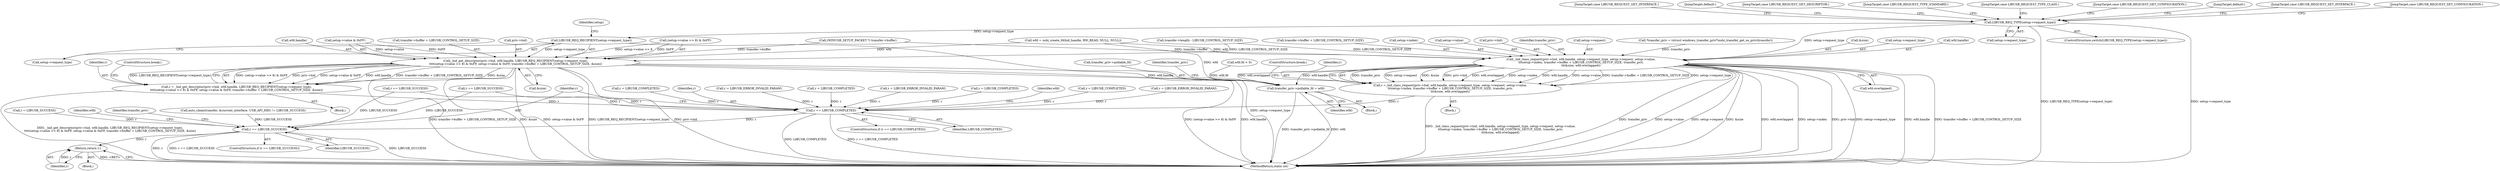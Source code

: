 digraph "1_Chrome_ac149a8d4371c0e01e0934fdd57b09e86f96b5b9_25@pointer" {
"1000239" [label="(Call,LIBUSB_REQ_TYPE(setup->request_type))"];
"1000260" [label="(Call,LIBUSB_REQ_RECIPIENT(setup->request_type))"];
"1000253" [label="(Call,_hid_get_descriptor(priv->hid, wfd.handle, LIBUSB_REQ_RECIPIENT(setup->request_type),\n\t\t\t\t(setup->value >> 8) & 0xFF, setup->value & 0xFF, transfer->buffer + LIBUSB_CONTROL_SETUP_SIZE, &size))"];
"1000251" [label="(Call,r = _hid_get_descriptor(priv->hid, wfd.handle, LIBUSB_REQ_RECIPIENT(setup->request_type),\n\t\t\t\t(setup->value >> 8) & 0xFF, setup->value & 0xFF, transfer->buffer + LIBUSB_CONTROL_SETUP_SIZE, &size))"];
"1000430" [label="(Call,r == LIBUSB_COMPLETED)"];
"1000454" [label="(Call,r == LIBUSB_SUCCESS)"];
"1000475" [label="(Return,return r;)"];
"1000458" [label="(Call,transfer_priv->pollable_fd = wfd)"];
"1000390" [label="(Call,_hid_class_request(priv->hid, wfd.handle, setup->request_type, setup->request, setup->value,\n\t\t\tsetup->index, transfer->buffer + LIBUSB_CONTROL_SETUP_SIZE, transfer_priv,\n\t\t\t&size, wfd.overlapped))"];
"1000388" [label="(Call,r =_hid_class_request(priv->hid, wfd.handle, setup->request_type, setup->request, setup->value,\n\t\t\tsetup->index, transfer->buffer + LIBUSB_CONTROL_SETUP_SIZE, transfer_priv,\n\t\t\t&size, wfd.overlapped))"];
"1000283" [label="(ControlStructure,break;)"];
"1000294" [label="(Call,r == LIBUSB_SUCCESS)"];
"1000465" [label="(Identifier,transfer_priv)"];
"1000400" [label="(Call,setup->request)"];
"1000338" [label="(JumpTarget,case LIBUSB_REQUEST_GET_INTERFACE:)"];
"1000267" [label="(Identifier,setup)"];
"1000388" [label="(Call,r =_hid_class_request(priv->hid, wfd.handle, setup->request_type, setup->request, setup->value,\n\t\t\tsetup->index, transfer->buffer + LIBUSB_CONTROL_SETUP_SIZE, transfer_priv,\n\t\t\t&size, wfd.overlapped))"];
"1000409" [label="(Call,transfer->buffer + LIBUSB_CONTROL_SETUP_SIZE)"];
"1000378" [label="(JumpTarget,default:)"];
"1000239" [label="(Call,LIBUSB_REQ_TYPE(setup->request_type))"];
"1000477" [label="(MethodReturn,static int)"];
"1000254" [label="(Call,priv->hid)"];
"1000455" [label="(Identifier,r)"];
"1000476" [label="(Identifier,r)"];
"1000454" [label="(Call,r == LIBUSB_SUCCESS)"];
"1000420" [label="(ControlStructure,break;)"];
"1000200" [label="(Call,auto_claim(transfer, &current_interface, USB_API_HID) != LIBUSB_SUCCESS)"];
"1000389" [label="(Identifier,r)"];
"1000252" [label="(Identifier,r)"];
"1000390" [label="(Call,_hid_class_request(priv->hid, wfd.handle, setup->request_type, setup->request, setup->value,\n\t\t\tsetup->index, transfer->buffer + LIBUSB_CONTROL_SETUP_SIZE, transfer_priv,\n\t\t\t&size, wfd.overlapped))"];
"1000264" [label="(Call,(setup->value >> 8) & 0xFF)"];
"1000458" [label="(Call,transfer_priv->pollable_fd = wfd)"];
"1000406" [label="(Call,setup->index)"];
"1000253" [label="(Call,_hid_get_descriptor(priv->hid, wfd.handle, LIBUSB_REQ_RECIPIENT(setup->request_type),\n\t\t\t\t(setup->value >> 8) & 0xFF, setup->value & 0xFF, transfer->buffer + LIBUSB_CONTROL_SETUP_SIZE, &size))"];
"1000230" [label="(Call,wfd.fd < 0)"];
"1000257" [label="(Call,wfd.handle)"];
"1000429" [label="(ControlStructure,if (r == LIBUSB_COMPLETED))"];
"1000459" [label="(Call,transfer_priv->pollable_fd)"];
"1000261" [label="(Call,setup->request_type)"];
"1000251" [label="(Call,r = _hid_get_descriptor(priv->hid, wfd.handle, LIBUSB_REQ_RECIPIENT(setup->request_type),\n\t\t\t\t(setup->value >> 8) & 0xFF, setup->value & 0xFF, transfer->buffer + LIBUSB_CONTROL_SETUP_SIZE, &size))"];
"1000110" [label="(Call,*transfer_priv = (struct windows_transfer_priv*)usbi_transfer_get_os_priv(itransfer))"];
"1000453" [label="(ControlStructure,if (r == LIBUSB_SUCCESS))"];
"1000250" [label="(JumpTarget,case LIBUSB_REQUEST_GET_DESCRIPTOR:)"];
"1000240" [label="(Call,setup->request_type)"];
"1000417" [label="(Call,wfd.overlapped)"];
"1000415" [label="(Call,&size)"];
"1000475" [label="(Return,return r;)"];
"1000457" [label="(Block,)"];
"1000144" [label="(Call,(WINUSB_SETUP_PACKET *) transfer->buffer)"];
"1000281" [label="(Call,&size)"];
"1000397" [label="(Call,setup->request_type)"];
"1000374" [label="(Call,r = LIBUSB_COMPLETED)"];
"1000244" [label="(JumpTarget,case LIBUSB_REQUEST_TYPE_STANDARD:)"];
"1000249" [label="(Block,)"];
"1000431" [label="(Identifier,r)"];
"1000370" [label="(Call,r == LIBUSB_SUCCESS)"];
"1000382" [label="(Call,r = LIBUSB_ERROR_INVALID_PARAM)"];
"1000103" [label="(Block,)"];
"1000351" [label="(Call,r = LIBUSB_COMPLETED)"];
"1000432" [label="(Identifier,LIBUSB_COMPLETED)"];
"1000387" [label="(JumpTarget,case LIBUSB_REQUEST_TYPE_CLASS:)"];
"1000425" [label="(Call,r = LIBUSB_ERROR_INVALID_PARAM)"];
"1000260" [label="(Call,LIBUSB_REQ_RECIPIENT(setup->request_type))"];
"1000284" [label="(JumpTarget,case LIBUSB_REQUEST_GET_CONFIGURATION:)"];
"1000326" [label="(Call,r = LIBUSB_COMPLETED)"];
"1000175" [label="(Call,transfer->length - LIBUSB_CONTROL_SETUP_SIZE)"];
"1000437" [label="(Identifier,wfd)"];
"1000271" [label="(Call,setup->value & 0xFF)"];
"1000456" [label="(Identifier,LIBUSB_SUCCESS)"];
"1000238" [label="(ControlStructure,switch(LIBUSB_REQ_TYPE(setup->request_type)))"];
"1000312" [label="(Call,r = LIBUSB_COMPLETED)"];
"1000450" [label="(Call,r = LIBUSB_SUCCESS)"];
"1000243" [label="(Block,)"];
"1000430" [label="(Call,r == LIBUSB_COMPLETED)"];
"1000421" [label="(JumpTarget,default:)"];
"1000334" [label="(Call,r = LIBUSB_ERROR_INVALID_PARAM)"];
"1000355" [label="(JumpTarget,case LIBUSB_REQUEST_SET_INTERFACE:)"];
"1000474" [label="(Identifier,wfd)"];
"1000462" [label="(Identifier,wfd)"];
"1000394" [label="(Call,wfd.handle)"];
"1000316" [label="(JumpTarget,case LIBUSB_REQUEST_SET_CONFIGURATION:)"];
"1000222" [label="(Call,wfd = usbi_create_fd(hid_handle, RW_READ, NULL, NULL))"];
"1000276" [label="(Call,transfer->buffer + LIBUSB_CONTROL_SETUP_SIZE)"];
"1000403" [label="(Call,setup->value)"];
"1000391" [label="(Call,priv->hid)"];
"1000460" [label="(Identifier,transfer_priv)"];
"1000414" [label="(Identifier,transfer_priv)"];
"1000239" -> "1000238"  [label="AST: "];
"1000239" -> "1000240"  [label="CFG: "];
"1000240" -> "1000239"  [label="AST: "];
"1000244" -> "1000239"  [label="CFG: "];
"1000250" -> "1000239"  [label="CFG: "];
"1000284" -> "1000239"  [label="CFG: "];
"1000316" -> "1000239"  [label="CFG: "];
"1000338" -> "1000239"  [label="CFG: "];
"1000355" -> "1000239"  [label="CFG: "];
"1000378" -> "1000239"  [label="CFG: "];
"1000387" -> "1000239"  [label="CFG: "];
"1000421" -> "1000239"  [label="CFG: "];
"1000239" -> "1000477"  [label="DDG: LIBUSB_REQ_TYPE(setup->request_type)"];
"1000239" -> "1000477"  [label="DDG: setup->request_type"];
"1000239" -> "1000260"  [label="DDG: setup->request_type"];
"1000239" -> "1000390"  [label="DDG: setup->request_type"];
"1000260" -> "1000253"  [label="AST: "];
"1000260" -> "1000261"  [label="CFG: "];
"1000261" -> "1000260"  [label="AST: "];
"1000267" -> "1000260"  [label="CFG: "];
"1000260" -> "1000477"  [label="DDG: setup->request_type"];
"1000260" -> "1000253"  [label="DDG: setup->request_type"];
"1000253" -> "1000251"  [label="AST: "];
"1000253" -> "1000281"  [label="CFG: "];
"1000254" -> "1000253"  [label="AST: "];
"1000257" -> "1000253"  [label="AST: "];
"1000264" -> "1000253"  [label="AST: "];
"1000271" -> "1000253"  [label="AST: "];
"1000276" -> "1000253"  [label="AST: "];
"1000281" -> "1000253"  [label="AST: "];
"1000251" -> "1000253"  [label="CFG: "];
"1000253" -> "1000477"  [label="DDG: LIBUSB_REQ_RECIPIENT(setup->request_type)"];
"1000253" -> "1000477"  [label="DDG: priv->hid"];
"1000253" -> "1000477"  [label="DDG: (setup->value >> 8) & 0xFF"];
"1000253" -> "1000477"  [label="DDG: transfer->buffer + LIBUSB_CONTROL_SETUP_SIZE"];
"1000253" -> "1000477"  [label="DDG: &size"];
"1000253" -> "1000477"  [label="DDG: wfd.handle"];
"1000253" -> "1000477"  [label="DDG: setup->value & 0xFF"];
"1000253" -> "1000251"  [label="DDG: (setup->value >> 8) & 0xFF"];
"1000253" -> "1000251"  [label="DDG: priv->hid"];
"1000253" -> "1000251"  [label="DDG: setup->value & 0xFF"];
"1000253" -> "1000251"  [label="DDG: wfd.handle"];
"1000253" -> "1000251"  [label="DDG: transfer->buffer + LIBUSB_CONTROL_SETUP_SIZE"];
"1000253" -> "1000251"  [label="DDG: &size"];
"1000253" -> "1000251"  [label="DDG: LIBUSB_REQ_RECIPIENT(setup->request_type)"];
"1000222" -> "1000253"  [label="DDG: wfd"];
"1000264" -> "1000253"  [label="DDG: setup->value >> 8"];
"1000264" -> "1000253"  [label="DDG: 0xFF"];
"1000271" -> "1000253"  [label="DDG: setup->value"];
"1000271" -> "1000253"  [label="DDG: 0xFF"];
"1000144" -> "1000253"  [label="DDG: transfer->buffer"];
"1000175" -> "1000253"  [label="DDG: LIBUSB_CONTROL_SETUP_SIZE"];
"1000253" -> "1000458"  [label="DDG: wfd.handle"];
"1000251" -> "1000249"  [label="AST: "];
"1000252" -> "1000251"  [label="AST: "];
"1000283" -> "1000251"  [label="CFG: "];
"1000251" -> "1000477"  [label="DDG: _hid_get_descriptor(priv->hid, wfd.handle, LIBUSB_REQ_RECIPIENT(setup->request_type),\n\t\t\t\t(setup->value >> 8) & 0xFF, setup->value & 0xFF, transfer->buffer + LIBUSB_CONTROL_SETUP_SIZE, &size)"];
"1000251" -> "1000430"  [label="DDG: r"];
"1000430" -> "1000429"  [label="AST: "];
"1000430" -> "1000432"  [label="CFG: "];
"1000431" -> "1000430"  [label="AST: "];
"1000432" -> "1000430"  [label="AST: "];
"1000437" -> "1000430"  [label="CFG: "];
"1000455" -> "1000430"  [label="CFG: "];
"1000430" -> "1000477"  [label="DDG: LIBUSB_COMPLETED"];
"1000430" -> "1000477"  [label="DDG: r == LIBUSB_COMPLETED"];
"1000374" -> "1000430"  [label="DDG: r"];
"1000382" -> "1000430"  [label="DDG: r"];
"1000388" -> "1000430"  [label="DDG: r"];
"1000312" -> "1000430"  [label="DDG: r"];
"1000294" -> "1000430"  [label="DDG: r"];
"1000351" -> "1000430"  [label="DDG: r"];
"1000326" -> "1000430"  [label="DDG: r"];
"1000334" -> "1000430"  [label="DDG: r"];
"1000370" -> "1000430"  [label="DDG: r"];
"1000425" -> "1000430"  [label="DDG: r"];
"1000430" -> "1000454"  [label="DDG: r"];
"1000454" -> "1000453"  [label="AST: "];
"1000454" -> "1000456"  [label="CFG: "];
"1000455" -> "1000454"  [label="AST: "];
"1000456" -> "1000454"  [label="AST: "];
"1000460" -> "1000454"  [label="CFG: "];
"1000474" -> "1000454"  [label="CFG: "];
"1000454" -> "1000477"  [label="DDG: r"];
"1000454" -> "1000477"  [label="DDG: r == LIBUSB_SUCCESS"];
"1000454" -> "1000477"  [label="DDG: LIBUSB_SUCCESS"];
"1000450" -> "1000454"  [label="DDG: r"];
"1000294" -> "1000454"  [label="DDG: LIBUSB_SUCCESS"];
"1000200" -> "1000454"  [label="DDG: LIBUSB_SUCCESS"];
"1000370" -> "1000454"  [label="DDG: LIBUSB_SUCCESS"];
"1000454" -> "1000475"  [label="DDG: r"];
"1000475" -> "1000103"  [label="AST: "];
"1000475" -> "1000476"  [label="CFG: "];
"1000476" -> "1000475"  [label="AST: "];
"1000477" -> "1000475"  [label="CFG: "];
"1000475" -> "1000477"  [label="DDG: <RET>"];
"1000476" -> "1000475"  [label="DDG: r"];
"1000458" -> "1000457"  [label="AST: "];
"1000458" -> "1000462"  [label="CFG: "];
"1000459" -> "1000458"  [label="AST: "];
"1000462" -> "1000458"  [label="AST: "];
"1000465" -> "1000458"  [label="CFG: "];
"1000458" -> "1000477"  [label="DDG: transfer_priv->pollable_fd"];
"1000458" -> "1000477"  [label="DDG: wfd"];
"1000390" -> "1000458"  [label="DDG: wfd.handle"];
"1000390" -> "1000458"  [label="DDG: wfd.overlapped"];
"1000222" -> "1000458"  [label="DDG: wfd"];
"1000230" -> "1000458"  [label="DDG: wfd.fd"];
"1000390" -> "1000388"  [label="AST: "];
"1000390" -> "1000417"  [label="CFG: "];
"1000391" -> "1000390"  [label="AST: "];
"1000394" -> "1000390"  [label="AST: "];
"1000397" -> "1000390"  [label="AST: "];
"1000400" -> "1000390"  [label="AST: "];
"1000403" -> "1000390"  [label="AST: "];
"1000406" -> "1000390"  [label="AST: "];
"1000409" -> "1000390"  [label="AST: "];
"1000414" -> "1000390"  [label="AST: "];
"1000415" -> "1000390"  [label="AST: "];
"1000417" -> "1000390"  [label="AST: "];
"1000388" -> "1000390"  [label="CFG: "];
"1000390" -> "1000477"  [label="DDG: setup->request_type"];
"1000390" -> "1000477"  [label="DDG: wfd.handle"];
"1000390" -> "1000477"  [label="DDG: transfer->buffer + LIBUSB_CONTROL_SETUP_SIZE"];
"1000390" -> "1000477"  [label="DDG: transfer_priv"];
"1000390" -> "1000477"  [label="DDG: setup->value"];
"1000390" -> "1000477"  [label="DDG: setup->request"];
"1000390" -> "1000477"  [label="DDG: &size"];
"1000390" -> "1000477"  [label="DDG: wfd.overlapped"];
"1000390" -> "1000477"  [label="DDG: setup->index"];
"1000390" -> "1000477"  [label="DDG: priv->hid"];
"1000390" -> "1000388"  [label="DDG: transfer_priv"];
"1000390" -> "1000388"  [label="DDG: setup->request"];
"1000390" -> "1000388"  [label="DDG: &size"];
"1000390" -> "1000388"  [label="DDG: priv->hid"];
"1000390" -> "1000388"  [label="DDG: wfd.overlapped"];
"1000390" -> "1000388"  [label="DDG: setup->index"];
"1000390" -> "1000388"  [label="DDG: wfd.handle"];
"1000390" -> "1000388"  [label="DDG: setup->value"];
"1000390" -> "1000388"  [label="DDG: transfer->buffer + LIBUSB_CONTROL_SETUP_SIZE"];
"1000390" -> "1000388"  [label="DDG: setup->request_type"];
"1000222" -> "1000390"  [label="DDG: wfd"];
"1000144" -> "1000390"  [label="DDG: transfer->buffer"];
"1000175" -> "1000390"  [label="DDG: LIBUSB_CONTROL_SETUP_SIZE"];
"1000110" -> "1000390"  [label="DDG: transfer_priv"];
"1000388" -> "1000243"  [label="AST: "];
"1000389" -> "1000388"  [label="AST: "];
"1000420" -> "1000388"  [label="CFG: "];
"1000388" -> "1000477"  [label="DDG: _hid_class_request(priv->hid, wfd.handle, setup->request_type, setup->request, setup->value,\n\t\t\tsetup->index, transfer->buffer + LIBUSB_CONTROL_SETUP_SIZE, transfer_priv,\n\t\t\t&size, wfd.overlapped)"];
}
